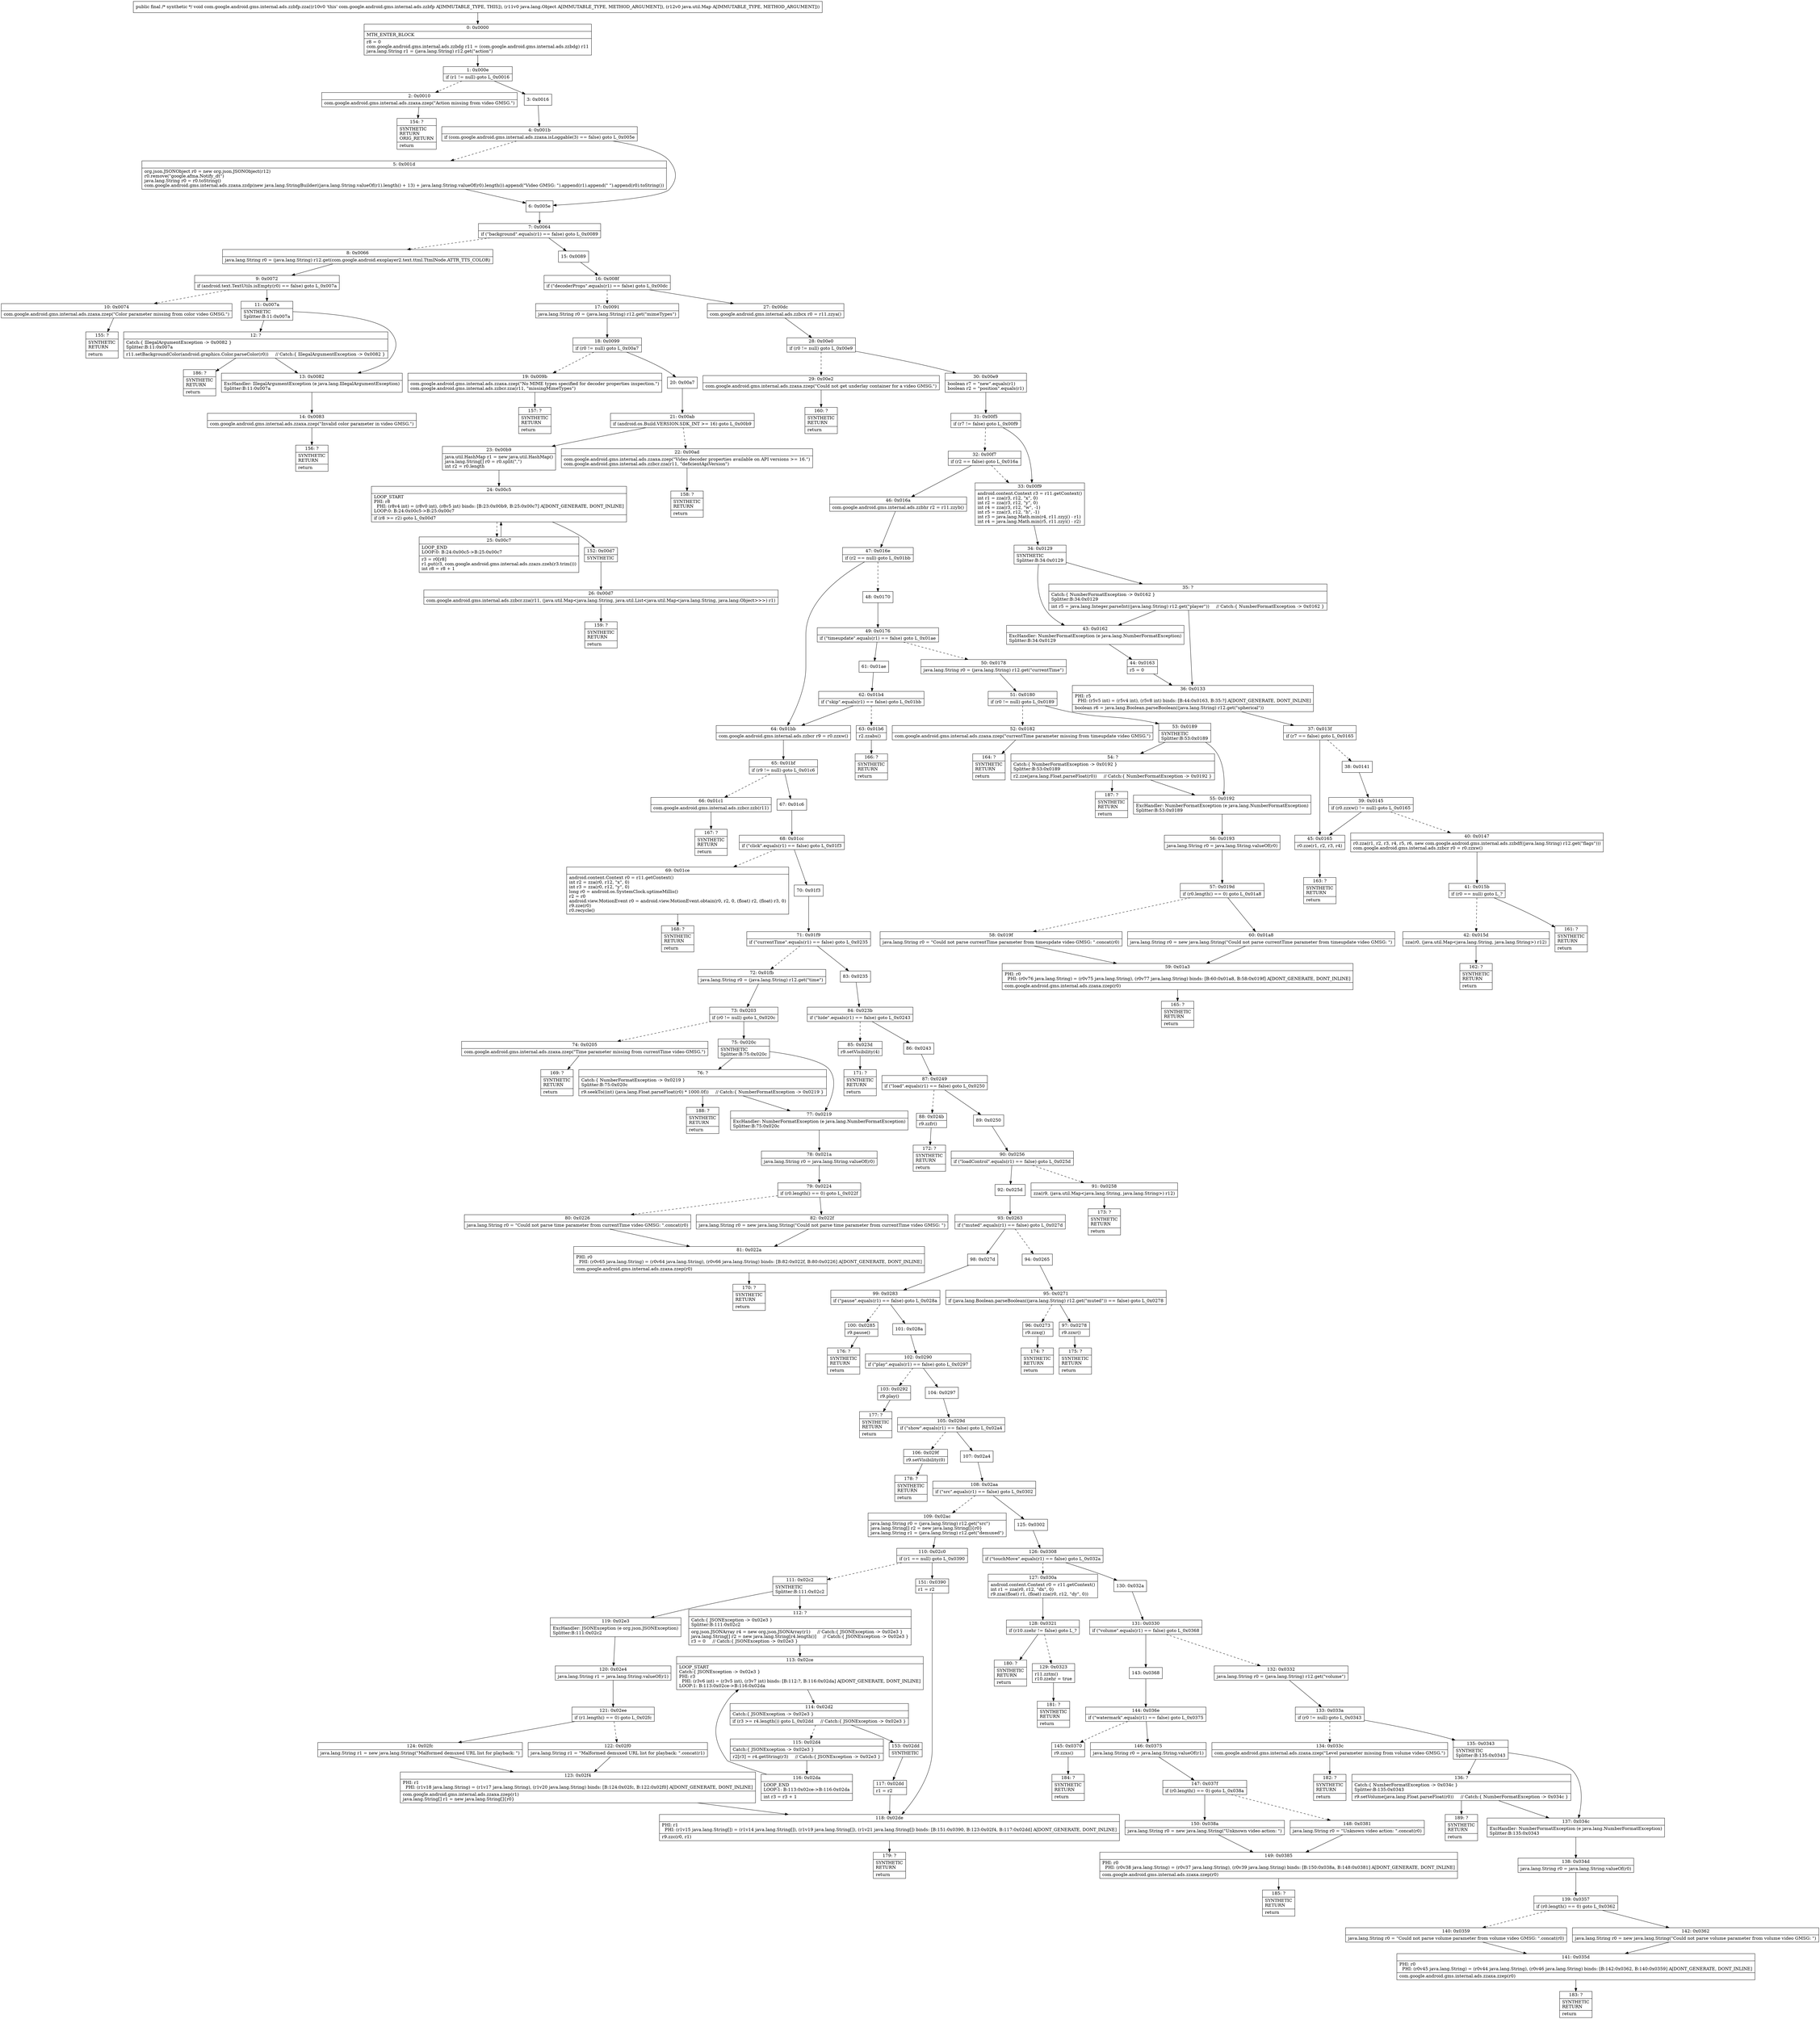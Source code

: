 digraph "CFG forcom.google.android.gms.internal.ads.zzbfp.zza(Ljava\/lang\/Object;Ljava\/util\/Map;)V" {
Node_0 [shape=record,label="{0\:\ 0x0000|MTH_ENTER_BLOCK\l|r8 = 0\lcom.google.android.gms.internal.ads.zzbdg r11 = (com.google.android.gms.internal.ads.zzbdg) r11\ljava.lang.String r1 = (java.lang.String) r12.get(\"action\")\l}"];
Node_1 [shape=record,label="{1\:\ 0x000e|if (r1 != null) goto L_0x0016\l}"];
Node_2 [shape=record,label="{2\:\ 0x0010|com.google.android.gms.internal.ads.zzaxa.zzep(\"Action missing from video GMSG.\")\l}"];
Node_3 [shape=record,label="{3\:\ 0x0016}"];
Node_4 [shape=record,label="{4\:\ 0x001b|if (com.google.android.gms.internal.ads.zzaxa.isLoggable(3) == false) goto L_0x005e\l}"];
Node_5 [shape=record,label="{5\:\ 0x001d|org.json.JSONObject r0 = new org.json.JSONObject(r12)\lr0.remove(\"google.afma.Notify_dt\")\ljava.lang.String r0 = r0.toString()\lcom.google.android.gms.internal.ads.zzaxa.zzdp(new java.lang.StringBuilder((java.lang.String.valueOf(r1).length() + 13) + java.lang.String.valueOf(r0).length()).append(\"Video GMSG: \").append(r1).append(\" \").append(r0).toString())\l}"];
Node_6 [shape=record,label="{6\:\ 0x005e}"];
Node_7 [shape=record,label="{7\:\ 0x0064|if (\"background\".equals(r1) == false) goto L_0x0089\l}"];
Node_8 [shape=record,label="{8\:\ 0x0066|java.lang.String r0 = (java.lang.String) r12.get(com.google.android.exoplayer2.text.ttml.TtmlNode.ATTR_TTS_COLOR)\l}"];
Node_9 [shape=record,label="{9\:\ 0x0072|if (android.text.TextUtils.isEmpty(r0) == false) goto L_0x007a\l}"];
Node_10 [shape=record,label="{10\:\ 0x0074|com.google.android.gms.internal.ads.zzaxa.zzep(\"Color parameter missing from color video GMSG.\")\l}"];
Node_11 [shape=record,label="{11\:\ 0x007a|SYNTHETIC\lSplitter:B:11:0x007a\l}"];
Node_12 [shape=record,label="{12\:\ ?|Catch:\{ IllegalArgumentException \-\> 0x0082 \}\lSplitter:B:11:0x007a\l|r11.setBackgroundColor(android.graphics.Color.parseColor(r0))     \/\/ Catch:\{ IllegalArgumentException \-\> 0x0082 \}\l}"];
Node_13 [shape=record,label="{13\:\ 0x0082|ExcHandler: IllegalArgumentException (e java.lang.IllegalArgumentException)\lSplitter:B:11:0x007a\l}"];
Node_14 [shape=record,label="{14\:\ 0x0083|com.google.android.gms.internal.ads.zzaxa.zzep(\"Invalid color parameter in video GMSG.\")\l}"];
Node_15 [shape=record,label="{15\:\ 0x0089}"];
Node_16 [shape=record,label="{16\:\ 0x008f|if (\"decoderProps\".equals(r1) == false) goto L_0x00dc\l}"];
Node_17 [shape=record,label="{17\:\ 0x0091|java.lang.String r0 = (java.lang.String) r12.get(\"mimeTypes\")\l}"];
Node_18 [shape=record,label="{18\:\ 0x0099|if (r0 != null) goto L_0x00a7\l}"];
Node_19 [shape=record,label="{19\:\ 0x009b|com.google.android.gms.internal.ads.zzaxa.zzep(\"No MIME types specified for decoder properties inspection.\")\lcom.google.android.gms.internal.ads.zzbcr.zza(r11, \"missingMimeTypes\")\l}"];
Node_20 [shape=record,label="{20\:\ 0x00a7}"];
Node_21 [shape=record,label="{21\:\ 0x00ab|if (android.os.Build.VERSION.SDK_INT \>= 16) goto L_0x00b9\l}"];
Node_22 [shape=record,label="{22\:\ 0x00ad|com.google.android.gms.internal.ads.zzaxa.zzep(\"Video decoder properties available on API versions \>= 16.\")\lcom.google.android.gms.internal.ads.zzbcr.zza(r11, \"deficientApiVersion\")\l}"];
Node_23 [shape=record,label="{23\:\ 0x00b9|java.util.HashMap r1 = new java.util.HashMap()\ljava.lang.String[] r0 = r0.split(\",\")\lint r2 = r0.length\l}"];
Node_24 [shape=record,label="{24\:\ 0x00c5|LOOP_START\lPHI: r8 \l  PHI: (r8v4 int) = (r8v0 int), (r8v5 int) binds: [B:23:0x00b9, B:25:0x00c7] A[DONT_GENERATE, DONT_INLINE]\lLOOP:0: B:24:0x00c5\-\>B:25:0x00c7\l|if (r8 \>= r2) goto L_0x00d7\l}"];
Node_25 [shape=record,label="{25\:\ 0x00c7|LOOP_END\lLOOP:0: B:24:0x00c5\-\>B:25:0x00c7\l|r3 = r0[r8]\lr1.put(r3, com.google.android.gms.internal.ads.zzazs.zzeh(r3.trim()))\lint r8 = r8 + 1\l}"];
Node_26 [shape=record,label="{26\:\ 0x00d7|com.google.android.gms.internal.ads.zzbcr.zza(r11, (java.util.Map\<java.lang.String, java.util.List\<java.util.Map\<java.lang.String, java.lang.Object\>\>\>) r1)\l}"];
Node_27 [shape=record,label="{27\:\ 0x00dc|com.google.android.gms.internal.ads.zzbcx r0 = r11.zzya()\l}"];
Node_28 [shape=record,label="{28\:\ 0x00e0|if (r0 != null) goto L_0x00e9\l}"];
Node_29 [shape=record,label="{29\:\ 0x00e2|com.google.android.gms.internal.ads.zzaxa.zzep(\"Could not get underlay container for a video GMSG.\")\l}"];
Node_30 [shape=record,label="{30\:\ 0x00e9|boolean r7 = \"new\".equals(r1)\lboolean r2 = \"position\".equals(r1)\l}"];
Node_31 [shape=record,label="{31\:\ 0x00f5|if (r7 != false) goto L_0x00f9\l}"];
Node_32 [shape=record,label="{32\:\ 0x00f7|if (r2 == false) goto L_0x016a\l}"];
Node_33 [shape=record,label="{33\:\ 0x00f9|android.content.Context r3 = r11.getContext()\lint r1 = zza(r3, r12, \"x\", 0)\lint r2 = zza(r3, r12, \"y\", 0)\lint r4 = zza(r3, r12, \"w\", \-1)\lint r5 = zza(r3, r12, \"h\", \-1)\lint r3 = java.lang.Math.min(r4, r11.zzyj() \- r1)\lint r4 = java.lang.Math.min(r5, r11.zzyi() \- r2)\l}"];
Node_34 [shape=record,label="{34\:\ 0x0129|SYNTHETIC\lSplitter:B:34:0x0129\l}"];
Node_35 [shape=record,label="{35\:\ ?|Catch:\{ NumberFormatException \-\> 0x0162 \}\lSplitter:B:34:0x0129\l|int r5 = java.lang.Integer.parseInt((java.lang.String) r12.get(\"player\"))     \/\/ Catch:\{ NumberFormatException \-\> 0x0162 \}\l}"];
Node_36 [shape=record,label="{36\:\ 0x0133|PHI: r5 \l  PHI: (r5v5 int) = (r5v4 int), (r5v8 int) binds: [B:44:0x0163, B:35:?] A[DONT_GENERATE, DONT_INLINE]\l|boolean r6 = java.lang.Boolean.parseBoolean((java.lang.String) r12.get(\"spherical\"))\l}"];
Node_37 [shape=record,label="{37\:\ 0x013f|if (r7 == false) goto L_0x0165\l}"];
Node_38 [shape=record,label="{38\:\ 0x0141}"];
Node_39 [shape=record,label="{39\:\ 0x0145|if (r0.zzxw() != null) goto L_0x0165\l}"];
Node_40 [shape=record,label="{40\:\ 0x0147|r0.zza(r1, r2, r3, r4, r5, r6, new com.google.android.gms.internal.ads.zzbdf((java.lang.String) r12.get(\"flags\")))\lcom.google.android.gms.internal.ads.zzbcr r0 = r0.zzxw()\l}"];
Node_41 [shape=record,label="{41\:\ 0x015b|if (r0 == null) goto L_?\l}"];
Node_42 [shape=record,label="{42\:\ 0x015d|zza(r0, (java.util.Map\<java.lang.String, java.lang.String\>) r12)\l}"];
Node_43 [shape=record,label="{43\:\ 0x0162|ExcHandler: NumberFormatException (e java.lang.NumberFormatException)\lSplitter:B:34:0x0129\l}"];
Node_44 [shape=record,label="{44\:\ 0x0163|r5 = 0\l}"];
Node_45 [shape=record,label="{45\:\ 0x0165|r0.zze(r1, r2, r3, r4)\l}"];
Node_46 [shape=record,label="{46\:\ 0x016a|com.google.android.gms.internal.ads.zzbhr r2 = r11.zzyb()\l}"];
Node_47 [shape=record,label="{47\:\ 0x016e|if (r2 == null) goto L_0x01bb\l}"];
Node_48 [shape=record,label="{48\:\ 0x0170}"];
Node_49 [shape=record,label="{49\:\ 0x0176|if (\"timeupdate\".equals(r1) == false) goto L_0x01ae\l}"];
Node_50 [shape=record,label="{50\:\ 0x0178|java.lang.String r0 = (java.lang.String) r12.get(\"currentTime\")\l}"];
Node_51 [shape=record,label="{51\:\ 0x0180|if (r0 != null) goto L_0x0189\l}"];
Node_52 [shape=record,label="{52\:\ 0x0182|com.google.android.gms.internal.ads.zzaxa.zzep(\"currentTime parameter missing from timeupdate video GMSG.\")\l}"];
Node_53 [shape=record,label="{53\:\ 0x0189|SYNTHETIC\lSplitter:B:53:0x0189\l}"];
Node_54 [shape=record,label="{54\:\ ?|Catch:\{ NumberFormatException \-\> 0x0192 \}\lSplitter:B:53:0x0189\l|r2.zze(java.lang.Float.parseFloat(r0))     \/\/ Catch:\{ NumberFormatException \-\> 0x0192 \}\l}"];
Node_55 [shape=record,label="{55\:\ 0x0192|ExcHandler: NumberFormatException (e java.lang.NumberFormatException)\lSplitter:B:53:0x0189\l}"];
Node_56 [shape=record,label="{56\:\ 0x0193|java.lang.String r0 = java.lang.String.valueOf(r0)\l}"];
Node_57 [shape=record,label="{57\:\ 0x019d|if (r0.length() == 0) goto L_0x01a8\l}"];
Node_58 [shape=record,label="{58\:\ 0x019f|java.lang.String r0 = \"Could not parse currentTime parameter from timeupdate video GMSG: \".concat(r0)\l}"];
Node_59 [shape=record,label="{59\:\ 0x01a3|PHI: r0 \l  PHI: (r0v76 java.lang.String) = (r0v75 java.lang.String), (r0v77 java.lang.String) binds: [B:60:0x01a8, B:58:0x019f] A[DONT_GENERATE, DONT_INLINE]\l|com.google.android.gms.internal.ads.zzaxa.zzep(r0)\l}"];
Node_60 [shape=record,label="{60\:\ 0x01a8|java.lang.String r0 = new java.lang.String(\"Could not parse currentTime parameter from timeupdate video GMSG: \")\l}"];
Node_61 [shape=record,label="{61\:\ 0x01ae}"];
Node_62 [shape=record,label="{62\:\ 0x01b4|if (\"skip\".equals(r1) == false) goto L_0x01bb\l}"];
Node_63 [shape=record,label="{63\:\ 0x01b6|r2.zzabs()\l}"];
Node_64 [shape=record,label="{64\:\ 0x01bb|com.google.android.gms.internal.ads.zzbcr r9 = r0.zzxw()\l}"];
Node_65 [shape=record,label="{65\:\ 0x01bf|if (r9 != null) goto L_0x01c6\l}"];
Node_66 [shape=record,label="{66\:\ 0x01c1|com.google.android.gms.internal.ads.zzbcr.zzb(r11)\l}"];
Node_67 [shape=record,label="{67\:\ 0x01c6}"];
Node_68 [shape=record,label="{68\:\ 0x01cc|if (\"click\".equals(r1) == false) goto L_0x01f3\l}"];
Node_69 [shape=record,label="{69\:\ 0x01ce|android.content.Context r0 = r11.getContext()\lint r2 = zza(r0, r12, \"x\", 0)\lint r3 = zza(r0, r12, \"y\", 0)\llong r0 = android.os.SystemClock.uptimeMillis()\lr2 = r0\landroid.view.MotionEvent r0 = android.view.MotionEvent.obtain(r0, r2, 0, (float) r2, (float) r3, 0)\lr9.zze(r0)\lr0.recycle()\l}"];
Node_70 [shape=record,label="{70\:\ 0x01f3}"];
Node_71 [shape=record,label="{71\:\ 0x01f9|if (\"currentTime\".equals(r1) == false) goto L_0x0235\l}"];
Node_72 [shape=record,label="{72\:\ 0x01fb|java.lang.String r0 = (java.lang.String) r12.get(\"time\")\l}"];
Node_73 [shape=record,label="{73\:\ 0x0203|if (r0 != null) goto L_0x020c\l}"];
Node_74 [shape=record,label="{74\:\ 0x0205|com.google.android.gms.internal.ads.zzaxa.zzep(\"Time parameter missing from currentTime video GMSG.\")\l}"];
Node_75 [shape=record,label="{75\:\ 0x020c|SYNTHETIC\lSplitter:B:75:0x020c\l}"];
Node_76 [shape=record,label="{76\:\ ?|Catch:\{ NumberFormatException \-\> 0x0219 \}\lSplitter:B:75:0x020c\l|r9.seekTo((int) (java.lang.Float.parseFloat(r0) * 1000.0f))     \/\/ Catch:\{ NumberFormatException \-\> 0x0219 \}\l}"];
Node_77 [shape=record,label="{77\:\ 0x0219|ExcHandler: NumberFormatException (e java.lang.NumberFormatException)\lSplitter:B:75:0x020c\l}"];
Node_78 [shape=record,label="{78\:\ 0x021a|java.lang.String r0 = java.lang.String.valueOf(r0)\l}"];
Node_79 [shape=record,label="{79\:\ 0x0224|if (r0.length() == 0) goto L_0x022f\l}"];
Node_80 [shape=record,label="{80\:\ 0x0226|java.lang.String r0 = \"Could not parse time parameter from currentTime video GMSG: \".concat(r0)\l}"];
Node_81 [shape=record,label="{81\:\ 0x022a|PHI: r0 \l  PHI: (r0v65 java.lang.String) = (r0v64 java.lang.String), (r0v66 java.lang.String) binds: [B:82:0x022f, B:80:0x0226] A[DONT_GENERATE, DONT_INLINE]\l|com.google.android.gms.internal.ads.zzaxa.zzep(r0)\l}"];
Node_82 [shape=record,label="{82\:\ 0x022f|java.lang.String r0 = new java.lang.String(\"Could not parse time parameter from currentTime video GMSG: \")\l}"];
Node_83 [shape=record,label="{83\:\ 0x0235}"];
Node_84 [shape=record,label="{84\:\ 0x023b|if (\"hide\".equals(r1) == false) goto L_0x0243\l}"];
Node_85 [shape=record,label="{85\:\ 0x023d|r9.setVisibility(4)\l}"];
Node_86 [shape=record,label="{86\:\ 0x0243}"];
Node_87 [shape=record,label="{87\:\ 0x0249|if (\"load\".equals(r1) == false) goto L_0x0250\l}"];
Node_88 [shape=record,label="{88\:\ 0x024b|r9.zzfr()\l}"];
Node_89 [shape=record,label="{89\:\ 0x0250}"];
Node_90 [shape=record,label="{90\:\ 0x0256|if (\"loadControl\".equals(r1) == false) goto L_0x025d\l}"];
Node_91 [shape=record,label="{91\:\ 0x0258|zza(r9, (java.util.Map\<java.lang.String, java.lang.String\>) r12)\l}"];
Node_92 [shape=record,label="{92\:\ 0x025d}"];
Node_93 [shape=record,label="{93\:\ 0x0263|if (\"muted\".equals(r1) == false) goto L_0x027d\l}"];
Node_94 [shape=record,label="{94\:\ 0x0265}"];
Node_95 [shape=record,label="{95\:\ 0x0271|if (java.lang.Boolean.parseBoolean((java.lang.String) r12.get(\"muted\")) == false) goto L_0x0278\l}"];
Node_96 [shape=record,label="{96\:\ 0x0273|r9.zzxq()\l}"];
Node_97 [shape=record,label="{97\:\ 0x0278|r9.zzxr()\l}"];
Node_98 [shape=record,label="{98\:\ 0x027d}"];
Node_99 [shape=record,label="{99\:\ 0x0283|if (\"pause\".equals(r1) == false) goto L_0x028a\l}"];
Node_100 [shape=record,label="{100\:\ 0x0285|r9.pause()\l}"];
Node_101 [shape=record,label="{101\:\ 0x028a}"];
Node_102 [shape=record,label="{102\:\ 0x0290|if (\"play\".equals(r1) == false) goto L_0x0297\l}"];
Node_103 [shape=record,label="{103\:\ 0x0292|r9.play()\l}"];
Node_104 [shape=record,label="{104\:\ 0x0297}"];
Node_105 [shape=record,label="{105\:\ 0x029d|if (\"show\".equals(r1) == false) goto L_0x02a4\l}"];
Node_106 [shape=record,label="{106\:\ 0x029f|r9.setVisibility(0)\l}"];
Node_107 [shape=record,label="{107\:\ 0x02a4}"];
Node_108 [shape=record,label="{108\:\ 0x02aa|if (\"src\".equals(r1) == false) goto L_0x0302\l}"];
Node_109 [shape=record,label="{109\:\ 0x02ac|java.lang.String r0 = (java.lang.String) r12.get(\"src\")\ljava.lang.String[] r2 = new java.lang.String[]\{r0\}\ljava.lang.String r1 = (java.lang.String) r12.get(\"demuxed\")\l}"];
Node_110 [shape=record,label="{110\:\ 0x02c0|if (r1 == null) goto L_0x0390\l}"];
Node_111 [shape=record,label="{111\:\ 0x02c2|SYNTHETIC\lSplitter:B:111:0x02c2\l}"];
Node_112 [shape=record,label="{112\:\ ?|Catch:\{ JSONException \-\> 0x02e3 \}\lSplitter:B:111:0x02c2\l|org.json.JSONArray r4 = new org.json.JSONArray(r1)     \/\/ Catch:\{ JSONException \-\> 0x02e3 \}\ljava.lang.String[] r2 = new java.lang.String[r4.length()]     \/\/ Catch:\{ JSONException \-\> 0x02e3 \}\lr3 = 0     \/\/ Catch:\{ JSONException \-\> 0x02e3 \}\l}"];
Node_113 [shape=record,label="{113\:\ 0x02ce|LOOP_START\lCatch:\{ JSONException \-\> 0x02e3 \}\lPHI: r3 \l  PHI: (r3v6 int) = (r3v5 int), (r3v7 int) binds: [B:112:?, B:116:0x02da] A[DONT_GENERATE, DONT_INLINE]\lLOOP:1: B:113:0x02ce\-\>B:116:0x02da\l}"];
Node_114 [shape=record,label="{114\:\ 0x02d2|Catch:\{ JSONException \-\> 0x02e3 \}\l|if (r3 \>= r4.length()) goto L_0x02dd     \/\/ Catch:\{ JSONException \-\> 0x02e3 \}\l}"];
Node_115 [shape=record,label="{115\:\ 0x02d4|Catch:\{ JSONException \-\> 0x02e3 \}\l|r2[r3] = r4.getString(r3)     \/\/ Catch:\{ JSONException \-\> 0x02e3 \}\l}"];
Node_116 [shape=record,label="{116\:\ 0x02da|LOOP_END\lLOOP:1: B:113:0x02ce\-\>B:116:0x02da\l|int r3 = r3 + 1\l}"];
Node_117 [shape=record,label="{117\:\ 0x02dd|r1 = r2\l}"];
Node_118 [shape=record,label="{118\:\ 0x02de|PHI: r1 \l  PHI: (r1v15 java.lang.String[]) = (r1v14 java.lang.String[]), (r1v19 java.lang.String[]), (r1v21 java.lang.String[]) binds: [B:151:0x0390, B:123:0x02f4, B:117:0x02dd] A[DONT_GENERATE, DONT_INLINE]\l|r9.zzc(r0, r1)\l}"];
Node_119 [shape=record,label="{119\:\ 0x02e3|ExcHandler: JSONException (e org.json.JSONException)\lSplitter:B:111:0x02c2\l}"];
Node_120 [shape=record,label="{120\:\ 0x02e4|java.lang.String r1 = java.lang.String.valueOf(r1)\l}"];
Node_121 [shape=record,label="{121\:\ 0x02ee|if (r1.length() == 0) goto L_0x02fc\l}"];
Node_122 [shape=record,label="{122\:\ 0x02f0|java.lang.String r1 = \"Malformed demuxed URL list for playback: \".concat(r1)\l}"];
Node_123 [shape=record,label="{123\:\ 0x02f4|PHI: r1 \l  PHI: (r1v18 java.lang.String) = (r1v17 java.lang.String), (r1v20 java.lang.String) binds: [B:124:0x02fc, B:122:0x02f0] A[DONT_GENERATE, DONT_INLINE]\l|com.google.android.gms.internal.ads.zzaxa.zzep(r1)\ljava.lang.String[] r1 = new java.lang.String[]\{r0\}\l}"];
Node_124 [shape=record,label="{124\:\ 0x02fc|java.lang.String r1 = new java.lang.String(\"Malformed demuxed URL list for playback: \")\l}"];
Node_125 [shape=record,label="{125\:\ 0x0302}"];
Node_126 [shape=record,label="{126\:\ 0x0308|if (\"touchMove\".equals(r1) == false) goto L_0x032a\l}"];
Node_127 [shape=record,label="{127\:\ 0x030a|android.content.Context r0 = r11.getContext()\lint r1 = zza(r0, r12, \"dx\", 0)\lr9.zza((float) r1, (float) zza(r0, r12, \"dy\", 0))\l}"];
Node_128 [shape=record,label="{128\:\ 0x0321|if (r10.zzehr != false) goto L_?\l}"];
Node_129 [shape=record,label="{129\:\ 0x0323|r11.zztm()\lr10.zzehr = true\l}"];
Node_130 [shape=record,label="{130\:\ 0x032a}"];
Node_131 [shape=record,label="{131\:\ 0x0330|if (\"volume\".equals(r1) == false) goto L_0x0368\l}"];
Node_132 [shape=record,label="{132\:\ 0x0332|java.lang.String r0 = (java.lang.String) r12.get(\"volume\")\l}"];
Node_133 [shape=record,label="{133\:\ 0x033a|if (r0 != null) goto L_0x0343\l}"];
Node_134 [shape=record,label="{134\:\ 0x033c|com.google.android.gms.internal.ads.zzaxa.zzep(\"Level parameter missing from volume video GMSG.\")\l}"];
Node_135 [shape=record,label="{135\:\ 0x0343|SYNTHETIC\lSplitter:B:135:0x0343\l}"];
Node_136 [shape=record,label="{136\:\ ?|Catch:\{ NumberFormatException \-\> 0x034c \}\lSplitter:B:135:0x0343\l|r9.setVolume(java.lang.Float.parseFloat(r0))     \/\/ Catch:\{ NumberFormatException \-\> 0x034c \}\l}"];
Node_137 [shape=record,label="{137\:\ 0x034c|ExcHandler: NumberFormatException (e java.lang.NumberFormatException)\lSplitter:B:135:0x0343\l}"];
Node_138 [shape=record,label="{138\:\ 0x034d|java.lang.String r0 = java.lang.String.valueOf(r0)\l}"];
Node_139 [shape=record,label="{139\:\ 0x0357|if (r0.length() == 0) goto L_0x0362\l}"];
Node_140 [shape=record,label="{140\:\ 0x0359|java.lang.String r0 = \"Could not parse volume parameter from volume video GMSG: \".concat(r0)\l}"];
Node_141 [shape=record,label="{141\:\ 0x035d|PHI: r0 \l  PHI: (r0v45 java.lang.String) = (r0v44 java.lang.String), (r0v46 java.lang.String) binds: [B:142:0x0362, B:140:0x0359] A[DONT_GENERATE, DONT_INLINE]\l|com.google.android.gms.internal.ads.zzaxa.zzep(r0)\l}"];
Node_142 [shape=record,label="{142\:\ 0x0362|java.lang.String r0 = new java.lang.String(\"Could not parse volume parameter from volume video GMSG: \")\l}"];
Node_143 [shape=record,label="{143\:\ 0x0368}"];
Node_144 [shape=record,label="{144\:\ 0x036e|if (\"watermark\".equals(r1) == false) goto L_0x0375\l}"];
Node_145 [shape=record,label="{145\:\ 0x0370|r9.zzxs()\l}"];
Node_146 [shape=record,label="{146\:\ 0x0375|java.lang.String r0 = java.lang.String.valueOf(r1)\l}"];
Node_147 [shape=record,label="{147\:\ 0x037f|if (r0.length() == 0) goto L_0x038a\l}"];
Node_148 [shape=record,label="{148\:\ 0x0381|java.lang.String r0 = \"Unknown video action: \".concat(r0)\l}"];
Node_149 [shape=record,label="{149\:\ 0x0385|PHI: r0 \l  PHI: (r0v38 java.lang.String) = (r0v37 java.lang.String), (r0v39 java.lang.String) binds: [B:150:0x038a, B:148:0x0381] A[DONT_GENERATE, DONT_INLINE]\l|com.google.android.gms.internal.ads.zzaxa.zzep(r0)\l}"];
Node_150 [shape=record,label="{150\:\ 0x038a|java.lang.String r0 = new java.lang.String(\"Unknown video action: \")\l}"];
Node_151 [shape=record,label="{151\:\ 0x0390|r1 = r2\l}"];
Node_152 [shape=record,label="{152\:\ 0x00d7|SYNTHETIC\l}"];
Node_153 [shape=record,label="{153\:\ 0x02dd|SYNTHETIC\l}"];
Node_154 [shape=record,label="{154\:\ ?|SYNTHETIC\lRETURN\lORIG_RETURN\l|return\l}"];
Node_155 [shape=record,label="{155\:\ ?|SYNTHETIC\lRETURN\l|return\l}"];
Node_156 [shape=record,label="{156\:\ ?|SYNTHETIC\lRETURN\l|return\l}"];
Node_157 [shape=record,label="{157\:\ ?|SYNTHETIC\lRETURN\l|return\l}"];
Node_158 [shape=record,label="{158\:\ ?|SYNTHETIC\lRETURN\l|return\l}"];
Node_159 [shape=record,label="{159\:\ ?|SYNTHETIC\lRETURN\l|return\l}"];
Node_160 [shape=record,label="{160\:\ ?|SYNTHETIC\lRETURN\l|return\l}"];
Node_161 [shape=record,label="{161\:\ ?|SYNTHETIC\lRETURN\l|return\l}"];
Node_162 [shape=record,label="{162\:\ ?|SYNTHETIC\lRETURN\l|return\l}"];
Node_163 [shape=record,label="{163\:\ ?|SYNTHETIC\lRETURN\l|return\l}"];
Node_164 [shape=record,label="{164\:\ ?|SYNTHETIC\lRETURN\l|return\l}"];
Node_165 [shape=record,label="{165\:\ ?|SYNTHETIC\lRETURN\l|return\l}"];
Node_166 [shape=record,label="{166\:\ ?|SYNTHETIC\lRETURN\l|return\l}"];
Node_167 [shape=record,label="{167\:\ ?|SYNTHETIC\lRETURN\l|return\l}"];
Node_168 [shape=record,label="{168\:\ ?|SYNTHETIC\lRETURN\l|return\l}"];
Node_169 [shape=record,label="{169\:\ ?|SYNTHETIC\lRETURN\l|return\l}"];
Node_170 [shape=record,label="{170\:\ ?|SYNTHETIC\lRETURN\l|return\l}"];
Node_171 [shape=record,label="{171\:\ ?|SYNTHETIC\lRETURN\l|return\l}"];
Node_172 [shape=record,label="{172\:\ ?|SYNTHETIC\lRETURN\l|return\l}"];
Node_173 [shape=record,label="{173\:\ ?|SYNTHETIC\lRETURN\l|return\l}"];
Node_174 [shape=record,label="{174\:\ ?|SYNTHETIC\lRETURN\l|return\l}"];
Node_175 [shape=record,label="{175\:\ ?|SYNTHETIC\lRETURN\l|return\l}"];
Node_176 [shape=record,label="{176\:\ ?|SYNTHETIC\lRETURN\l|return\l}"];
Node_177 [shape=record,label="{177\:\ ?|SYNTHETIC\lRETURN\l|return\l}"];
Node_178 [shape=record,label="{178\:\ ?|SYNTHETIC\lRETURN\l|return\l}"];
Node_179 [shape=record,label="{179\:\ ?|SYNTHETIC\lRETURN\l|return\l}"];
Node_180 [shape=record,label="{180\:\ ?|SYNTHETIC\lRETURN\l|return\l}"];
Node_181 [shape=record,label="{181\:\ ?|SYNTHETIC\lRETURN\l|return\l}"];
Node_182 [shape=record,label="{182\:\ ?|SYNTHETIC\lRETURN\l|return\l}"];
Node_183 [shape=record,label="{183\:\ ?|SYNTHETIC\lRETURN\l|return\l}"];
Node_184 [shape=record,label="{184\:\ ?|SYNTHETIC\lRETURN\l|return\l}"];
Node_185 [shape=record,label="{185\:\ ?|SYNTHETIC\lRETURN\l|return\l}"];
Node_186 [shape=record,label="{186\:\ ?|SYNTHETIC\lRETURN\l|return\l}"];
Node_187 [shape=record,label="{187\:\ ?|SYNTHETIC\lRETURN\l|return\l}"];
Node_188 [shape=record,label="{188\:\ ?|SYNTHETIC\lRETURN\l|return\l}"];
Node_189 [shape=record,label="{189\:\ ?|SYNTHETIC\lRETURN\l|return\l}"];
MethodNode[shape=record,label="{public final \/* synthetic *\/ void com.google.android.gms.internal.ads.zzbfp.zza((r10v0 'this' com.google.android.gms.internal.ads.zzbfp A[IMMUTABLE_TYPE, THIS]), (r11v0 java.lang.Object A[IMMUTABLE_TYPE, METHOD_ARGUMENT]), (r12v0 java.util.Map A[IMMUTABLE_TYPE, METHOD_ARGUMENT])) }"];
MethodNode -> Node_0;
Node_0 -> Node_1;
Node_1 -> Node_2[style=dashed];
Node_1 -> Node_3;
Node_2 -> Node_154;
Node_3 -> Node_4;
Node_4 -> Node_5[style=dashed];
Node_4 -> Node_6;
Node_5 -> Node_6;
Node_6 -> Node_7;
Node_7 -> Node_8[style=dashed];
Node_7 -> Node_15;
Node_8 -> Node_9;
Node_9 -> Node_10[style=dashed];
Node_9 -> Node_11;
Node_10 -> Node_155;
Node_11 -> Node_12;
Node_11 -> Node_13;
Node_12 -> Node_13;
Node_12 -> Node_186;
Node_13 -> Node_14;
Node_14 -> Node_156;
Node_15 -> Node_16;
Node_16 -> Node_17[style=dashed];
Node_16 -> Node_27;
Node_17 -> Node_18;
Node_18 -> Node_19[style=dashed];
Node_18 -> Node_20;
Node_19 -> Node_157;
Node_20 -> Node_21;
Node_21 -> Node_22[style=dashed];
Node_21 -> Node_23;
Node_22 -> Node_158;
Node_23 -> Node_24;
Node_24 -> Node_25[style=dashed];
Node_24 -> Node_152;
Node_25 -> Node_24;
Node_26 -> Node_159;
Node_27 -> Node_28;
Node_28 -> Node_29[style=dashed];
Node_28 -> Node_30;
Node_29 -> Node_160;
Node_30 -> Node_31;
Node_31 -> Node_32[style=dashed];
Node_31 -> Node_33;
Node_32 -> Node_33[style=dashed];
Node_32 -> Node_46;
Node_33 -> Node_34;
Node_34 -> Node_35;
Node_34 -> Node_43;
Node_35 -> Node_43;
Node_35 -> Node_36;
Node_36 -> Node_37;
Node_37 -> Node_38[style=dashed];
Node_37 -> Node_45;
Node_38 -> Node_39;
Node_39 -> Node_40[style=dashed];
Node_39 -> Node_45;
Node_40 -> Node_41;
Node_41 -> Node_42[style=dashed];
Node_41 -> Node_161;
Node_42 -> Node_162;
Node_43 -> Node_44;
Node_44 -> Node_36;
Node_45 -> Node_163;
Node_46 -> Node_47;
Node_47 -> Node_48[style=dashed];
Node_47 -> Node_64;
Node_48 -> Node_49;
Node_49 -> Node_50[style=dashed];
Node_49 -> Node_61;
Node_50 -> Node_51;
Node_51 -> Node_52[style=dashed];
Node_51 -> Node_53;
Node_52 -> Node_164;
Node_53 -> Node_54;
Node_53 -> Node_55;
Node_54 -> Node_55;
Node_54 -> Node_187;
Node_55 -> Node_56;
Node_56 -> Node_57;
Node_57 -> Node_58[style=dashed];
Node_57 -> Node_60;
Node_58 -> Node_59;
Node_59 -> Node_165;
Node_60 -> Node_59;
Node_61 -> Node_62;
Node_62 -> Node_63[style=dashed];
Node_62 -> Node_64;
Node_63 -> Node_166;
Node_64 -> Node_65;
Node_65 -> Node_66[style=dashed];
Node_65 -> Node_67;
Node_66 -> Node_167;
Node_67 -> Node_68;
Node_68 -> Node_69[style=dashed];
Node_68 -> Node_70;
Node_69 -> Node_168;
Node_70 -> Node_71;
Node_71 -> Node_72[style=dashed];
Node_71 -> Node_83;
Node_72 -> Node_73;
Node_73 -> Node_74[style=dashed];
Node_73 -> Node_75;
Node_74 -> Node_169;
Node_75 -> Node_76;
Node_75 -> Node_77;
Node_76 -> Node_77;
Node_76 -> Node_188;
Node_77 -> Node_78;
Node_78 -> Node_79;
Node_79 -> Node_80[style=dashed];
Node_79 -> Node_82;
Node_80 -> Node_81;
Node_81 -> Node_170;
Node_82 -> Node_81;
Node_83 -> Node_84;
Node_84 -> Node_85[style=dashed];
Node_84 -> Node_86;
Node_85 -> Node_171;
Node_86 -> Node_87;
Node_87 -> Node_88[style=dashed];
Node_87 -> Node_89;
Node_88 -> Node_172;
Node_89 -> Node_90;
Node_90 -> Node_91[style=dashed];
Node_90 -> Node_92;
Node_91 -> Node_173;
Node_92 -> Node_93;
Node_93 -> Node_94[style=dashed];
Node_93 -> Node_98;
Node_94 -> Node_95;
Node_95 -> Node_96[style=dashed];
Node_95 -> Node_97;
Node_96 -> Node_174;
Node_97 -> Node_175;
Node_98 -> Node_99;
Node_99 -> Node_100[style=dashed];
Node_99 -> Node_101;
Node_100 -> Node_176;
Node_101 -> Node_102;
Node_102 -> Node_103[style=dashed];
Node_102 -> Node_104;
Node_103 -> Node_177;
Node_104 -> Node_105;
Node_105 -> Node_106[style=dashed];
Node_105 -> Node_107;
Node_106 -> Node_178;
Node_107 -> Node_108;
Node_108 -> Node_109[style=dashed];
Node_108 -> Node_125;
Node_109 -> Node_110;
Node_110 -> Node_111[style=dashed];
Node_110 -> Node_151;
Node_111 -> Node_112;
Node_111 -> Node_119;
Node_112 -> Node_113;
Node_113 -> Node_114;
Node_114 -> Node_115[style=dashed];
Node_114 -> Node_153;
Node_115 -> Node_116;
Node_116 -> Node_113;
Node_117 -> Node_118;
Node_118 -> Node_179;
Node_119 -> Node_120;
Node_120 -> Node_121;
Node_121 -> Node_122[style=dashed];
Node_121 -> Node_124;
Node_122 -> Node_123;
Node_123 -> Node_118;
Node_124 -> Node_123;
Node_125 -> Node_126;
Node_126 -> Node_127[style=dashed];
Node_126 -> Node_130;
Node_127 -> Node_128;
Node_128 -> Node_129[style=dashed];
Node_128 -> Node_180;
Node_129 -> Node_181;
Node_130 -> Node_131;
Node_131 -> Node_132[style=dashed];
Node_131 -> Node_143;
Node_132 -> Node_133;
Node_133 -> Node_134[style=dashed];
Node_133 -> Node_135;
Node_134 -> Node_182;
Node_135 -> Node_136;
Node_135 -> Node_137;
Node_136 -> Node_137;
Node_136 -> Node_189;
Node_137 -> Node_138;
Node_138 -> Node_139;
Node_139 -> Node_140[style=dashed];
Node_139 -> Node_142;
Node_140 -> Node_141;
Node_141 -> Node_183;
Node_142 -> Node_141;
Node_143 -> Node_144;
Node_144 -> Node_145[style=dashed];
Node_144 -> Node_146;
Node_145 -> Node_184;
Node_146 -> Node_147;
Node_147 -> Node_148[style=dashed];
Node_147 -> Node_150;
Node_148 -> Node_149;
Node_149 -> Node_185;
Node_150 -> Node_149;
Node_151 -> Node_118;
Node_152 -> Node_26;
Node_153 -> Node_117;
}

